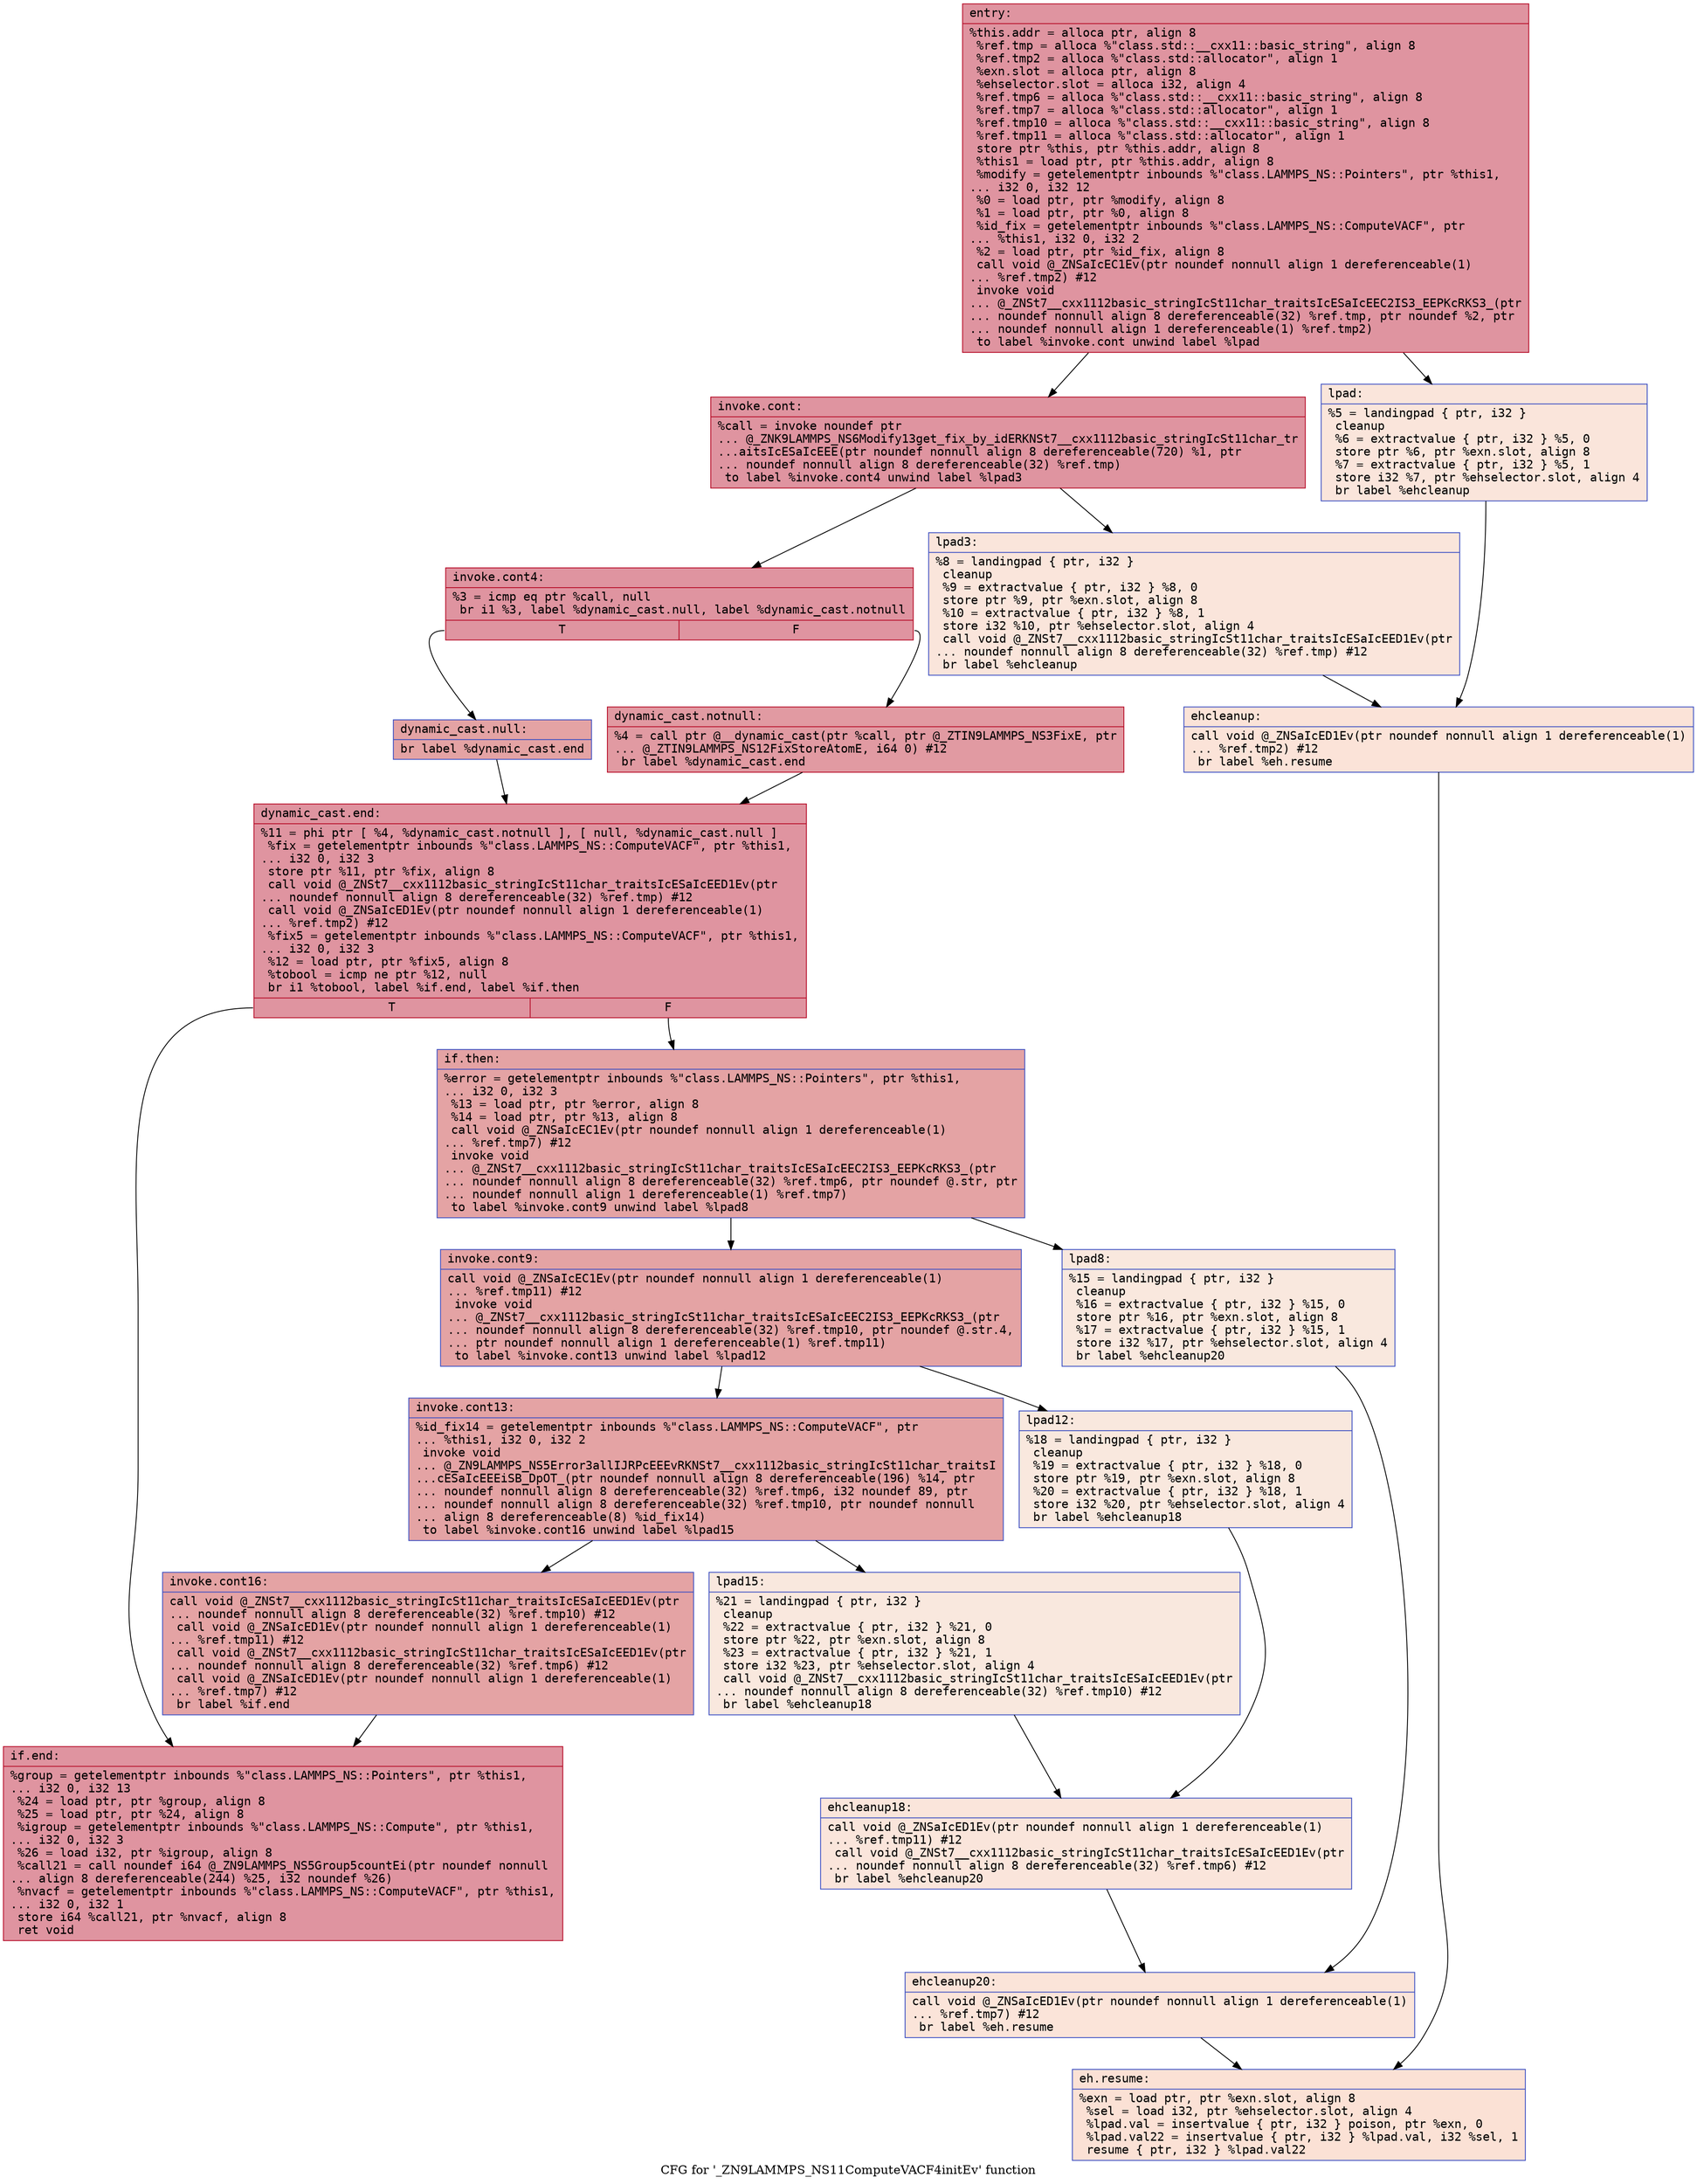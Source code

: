 digraph "CFG for '_ZN9LAMMPS_NS11ComputeVACF4initEv' function" {
	label="CFG for '_ZN9LAMMPS_NS11ComputeVACF4initEv' function";

	Node0x557875ee74e0 [shape=record,color="#b70d28ff", style=filled, fillcolor="#b70d2870" fontname="Courier",label="{entry:\l|  %this.addr = alloca ptr, align 8\l  %ref.tmp = alloca %\"class.std::__cxx11::basic_string\", align 8\l  %ref.tmp2 = alloca %\"class.std::allocator\", align 1\l  %exn.slot = alloca ptr, align 8\l  %ehselector.slot = alloca i32, align 4\l  %ref.tmp6 = alloca %\"class.std::__cxx11::basic_string\", align 8\l  %ref.tmp7 = alloca %\"class.std::allocator\", align 1\l  %ref.tmp10 = alloca %\"class.std::__cxx11::basic_string\", align 8\l  %ref.tmp11 = alloca %\"class.std::allocator\", align 1\l  store ptr %this, ptr %this.addr, align 8\l  %this1 = load ptr, ptr %this.addr, align 8\l  %modify = getelementptr inbounds %\"class.LAMMPS_NS::Pointers\", ptr %this1,\l... i32 0, i32 12\l  %0 = load ptr, ptr %modify, align 8\l  %1 = load ptr, ptr %0, align 8\l  %id_fix = getelementptr inbounds %\"class.LAMMPS_NS::ComputeVACF\", ptr\l... %this1, i32 0, i32 2\l  %2 = load ptr, ptr %id_fix, align 8\l  call void @_ZNSaIcEC1Ev(ptr noundef nonnull align 1 dereferenceable(1)\l... %ref.tmp2) #12\l  invoke void\l... @_ZNSt7__cxx1112basic_stringIcSt11char_traitsIcESaIcEEC2IS3_EEPKcRKS3_(ptr\l... noundef nonnull align 8 dereferenceable(32) %ref.tmp, ptr noundef %2, ptr\l... noundef nonnull align 1 dereferenceable(1) %ref.tmp2)\l          to label %invoke.cont unwind label %lpad\l}"];
	Node0x557875ee74e0 -> Node0x557875ee80f0[tooltip="entry -> invoke.cont\nProbability 100.00%" ];
	Node0x557875ee74e0 -> Node0x557875ee8170[tooltip="entry -> lpad\nProbability 0.00%" ];
	Node0x557875ee80f0 [shape=record,color="#b70d28ff", style=filled, fillcolor="#b70d2870" fontname="Courier",label="{invoke.cont:\l|  %call = invoke noundef ptr\l... @_ZNK9LAMMPS_NS6Modify13get_fix_by_idERKNSt7__cxx1112basic_stringIcSt11char_tr\l...aitsIcESaIcEEE(ptr noundef nonnull align 8 dereferenceable(720) %1, ptr\l... noundef nonnull align 8 dereferenceable(32) %ref.tmp)\l          to label %invoke.cont4 unwind label %lpad3\l}"];
	Node0x557875ee80f0 -> Node0x557875ee80a0[tooltip="invoke.cont -> invoke.cont4\nProbability 100.00%" ];
	Node0x557875ee80f0 -> Node0x557875ee8410[tooltip="invoke.cont -> lpad3\nProbability 0.00%" ];
	Node0x557875ee80a0 [shape=record,color="#b70d28ff", style=filled, fillcolor="#b70d2870" fontname="Courier",label="{invoke.cont4:\l|  %3 = icmp eq ptr %call, null\l  br i1 %3, label %dynamic_cast.null, label %dynamic_cast.notnull\l|{<s0>T|<s1>F}}"];
	Node0x557875ee80a0:s0 -> Node0x557875ee8780[tooltip="invoke.cont4 -> dynamic_cast.null\nProbability 37.50%" ];
	Node0x557875ee80a0:s1 -> Node0x557875ee8800[tooltip="invoke.cont4 -> dynamic_cast.notnull\nProbability 62.50%" ];
	Node0x557875ee8800 [shape=record,color="#b70d28ff", style=filled, fillcolor="#bb1b2c70" fontname="Courier",label="{dynamic_cast.notnull:\l|  %4 = call ptr @__dynamic_cast(ptr %call, ptr @_ZTIN9LAMMPS_NS3FixE, ptr\l... @_ZTIN9LAMMPS_NS12FixStoreAtomE, i64 0) #12\l  br label %dynamic_cast.end\l}"];
	Node0x557875ee8800 -> Node0x557875ee8b40[tooltip="dynamic_cast.notnull -> dynamic_cast.end\nProbability 100.00%" ];
	Node0x557875ee8170 [shape=record,color="#3d50c3ff", style=filled, fillcolor="#f4c5ad70" fontname="Courier",label="{lpad:\l|  %5 = landingpad \{ ptr, i32 \}\l          cleanup\l  %6 = extractvalue \{ ptr, i32 \} %5, 0\l  store ptr %6, ptr %exn.slot, align 8\l  %7 = extractvalue \{ ptr, i32 \} %5, 1\l  store i32 %7, ptr %ehselector.slot, align 4\l  br label %ehcleanup\l}"];
	Node0x557875ee8170 -> Node0x557875ee8df0[tooltip="lpad -> ehcleanup\nProbability 100.00%" ];
	Node0x557875ee8410 [shape=record,color="#3d50c3ff", style=filled, fillcolor="#f4c5ad70" fontname="Courier",label="{lpad3:\l|  %8 = landingpad \{ ptr, i32 \}\l          cleanup\l  %9 = extractvalue \{ ptr, i32 \} %8, 0\l  store ptr %9, ptr %exn.slot, align 8\l  %10 = extractvalue \{ ptr, i32 \} %8, 1\l  store i32 %10, ptr %ehselector.slot, align 4\l  call void @_ZNSt7__cxx1112basic_stringIcSt11char_traitsIcESaIcEED1Ev(ptr\l... noundef nonnull align 8 dereferenceable(32) %ref.tmp) #12\l  br label %ehcleanup\l}"];
	Node0x557875ee8410 -> Node0x557875ee8df0[tooltip="lpad3 -> ehcleanup\nProbability 100.00%" ];
	Node0x557875ee8780 [shape=record,color="#3d50c3ff", style=filled, fillcolor="#c32e3170" fontname="Courier",label="{dynamic_cast.null:\l|  br label %dynamic_cast.end\l}"];
	Node0x557875ee8780 -> Node0x557875ee8b40[tooltip="dynamic_cast.null -> dynamic_cast.end\nProbability 100.00%" ];
	Node0x557875ee8b40 [shape=record,color="#b70d28ff", style=filled, fillcolor="#b70d2870" fontname="Courier",label="{dynamic_cast.end:\l|  %11 = phi ptr [ %4, %dynamic_cast.notnull ], [ null, %dynamic_cast.null ]\l  %fix = getelementptr inbounds %\"class.LAMMPS_NS::ComputeVACF\", ptr %this1,\l... i32 0, i32 3\l  store ptr %11, ptr %fix, align 8\l  call void @_ZNSt7__cxx1112basic_stringIcSt11char_traitsIcESaIcEED1Ev(ptr\l... noundef nonnull align 8 dereferenceable(32) %ref.tmp) #12\l  call void @_ZNSaIcED1Ev(ptr noundef nonnull align 1 dereferenceable(1)\l... %ref.tmp2) #12\l  %fix5 = getelementptr inbounds %\"class.LAMMPS_NS::ComputeVACF\", ptr %this1,\l... i32 0, i32 3\l  %12 = load ptr, ptr %fix5, align 8\l  %tobool = icmp ne ptr %12, null\l  br i1 %tobool, label %if.end, label %if.then\l|{<s0>T|<s1>F}}"];
	Node0x557875ee8b40:s0 -> Node0x557875ee7ca0[tooltip="dynamic_cast.end -> if.end\nProbability 62.50%" ];
	Node0x557875ee8b40:s1 -> Node0x557875ee9ae0[tooltip="dynamic_cast.end -> if.then\nProbability 37.50%" ];
	Node0x557875ee9ae0 [shape=record,color="#3d50c3ff", style=filled, fillcolor="#c32e3170" fontname="Courier",label="{if.then:\l|  %error = getelementptr inbounds %\"class.LAMMPS_NS::Pointers\", ptr %this1,\l... i32 0, i32 3\l  %13 = load ptr, ptr %error, align 8\l  %14 = load ptr, ptr %13, align 8\l  call void @_ZNSaIcEC1Ev(ptr noundef nonnull align 1 dereferenceable(1)\l... %ref.tmp7) #12\l  invoke void\l... @_ZNSt7__cxx1112basic_stringIcSt11char_traitsIcESaIcEEC2IS3_EEPKcRKS3_(ptr\l... noundef nonnull align 8 dereferenceable(32) %ref.tmp6, ptr noundef @.str, ptr\l... noundef nonnull align 1 dereferenceable(1) %ref.tmp7)\l          to label %invoke.cont9 unwind label %lpad8\l}"];
	Node0x557875ee9ae0 -> Node0x557875ee9fc0[tooltip="if.then -> invoke.cont9\nProbability 100.00%" ];
	Node0x557875ee9ae0 -> Node0x557875eea010[tooltip="if.then -> lpad8\nProbability 0.00%" ];
	Node0x557875ee9fc0 [shape=record,color="#3d50c3ff", style=filled, fillcolor="#c32e3170" fontname="Courier",label="{invoke.cont9:\l|  call void @_ZNSaIcEC1Ev(ptr noundef nonnull align 1 dereferenceable(1)\l... %ref.tmp11) #12\l  invoke void\l... @_ZNSt7__cxx1112basic_stringIcSt11char_traitsIcESaIcEEC2IS3_EEPKcRKS3_(ptr\l... noundef nonnull align 8 dereferenceable(32) %ref.tmp10, ptr noundef @.str.4,\l... ptr noundef nonnull align 1 dereferenceable(1) %ref.tmp11)\l          to label %invoke.cont13 unwind label %lpad12\l}"];
	Node0x557875ee9fc0 -> Node0x557875eea360[tooltip="invoke.cont9 -> invoke.cont13\nProbability 100.00%" ];
	Node0x557875ee9fc0 -> Node0x557875eea3b0[tooltip="invoke.cont9 -> lpad12\nProbability 0.00%" ];
	Node0x557875eea360 [shape=record,color="#3d50c3ff", style=filled, fillcolor="#c32e3170" fontname="Courier",label="{invoke.cont13:\l|  %id_fix14 = getelementptr inbounds %\"class.LAMMPS_NS::ComputeVACF\", ptr\l... %this1, i32 0, i32 2\l  invoke void\l... @_ZN9LAMMPS_NS5Error3allIJRPcEEEvRKNSt7__cxx1112basic_stringIcSt11char_traitsI\l...cESaIcEEEiSB_DpOT_(ptr noundef nonnull align 8 dereferenceable(196) %14, ptr\l... noundef nonnull align 8 dereferenceable(32) %ref.tmp6, i32 noundef 89, ptr\l... noundef nonnull align 8 dereferenceable(32) %ref.tmp10, ptr noundef nonnull\l... align 8 dereferenceable(8) %id_fix14)\l          to label %invoke.cont16 unwind label %lpad15\l}"];
	Node0x557875eea360 -> Node0x557875eea310[tooltip="invoke.cont13 -> invoke.cont16\nProbability 100.00%" ];
	Node0x557875eea360 -> Node0x557875eea7a0[tooltip="invoke.cont13 -> lpad15\nProbability 0.00%" ];
	Node0x557875eea310 [shape=record,color="#3d50c3ff", style=filled, fillcolor="#c32e3170" fontname="Courier",label="{invoke.cont16:\l|  call void @_ZNSt7__cxx1112basic_stringIcSt11char_traitsIcESaIcEED1Ev(ptr\l... noundef nonnull align 8 dereferenceable(32) %ref.tmp10) #12\l  call void @_ZNSaIcED1Ev(ptr noundef nonnull align 1 dereferenceable(1)\l... %ref.tmp11) #12\l  call void @_ZNSt7__cxx1112basic_stringIcSt11char_traitsIcESaIcEED1Ev(ptr\l... noundef nonnull align 8 dereferenceable(32) %ref.tmp6) #12\l  call void @_ZNSaIcED1Ev(ptr noundef nonnull align 1 dereferenceable(1)\l... %ref.tmp7) #12\l  br label %if.end\l}"];
	Node0x557875eea310 -> Node0x557875ee7ca0[tooltip="invoke.cont16 -> if.end\nProbability 100.00%" ];
	Node0x557875ee8df0 [shape=record,color="#3d50c3ff", style=filled, fillcolor="#f6bfa670" fontname="Courier",label="{ehcleanup:\l|  call void @_ZNSaIcED1Ev(ptr noundef nonnull align 1 dereferenceable(1)\l... %ref.tmp2) #12\l  br label %eh.resume\l}"];
	Node0x557875ee8df0 -> Node0x557875eeaf70[tooltip="ehcleanup -> eh.resume\nProbability 100.00%" ];
	Node0x557875eea010 [shape=record,color="#3d50c3ff", style=filled, fillcolor="#f2cab570" fontname="Courier",label="{lpad8:\l|  %15 = landingpad \{ ptr, i32 \}\l          cleanup\l  %16 = extractvalue \{ ptr, i32 \} %15, 0\l  store ptr %16, ptr %exn.slot, align 8\l  %17 = extractvalue \{ ptr, i32 \} %15, 1\l  store i32 %17, ptr %ehselector.slot, align 4\l  br label %ehcleanup20\l}"];
	Node0x557875eea010 -> Node0x557875eeb2c0[tooltip="lpad8 -> ehcleanup20\nProbability 100.00%" ];
	Node0x557875eea3b0 [shape=record,color="#3d50c3ff", style=filled, fillcolor="#f2cab570" fontname="Courier",label="{lpad12:\l|  %18 = landingpad \{ ptr, i32 \}\l          cleanup\l  %19 = extractvalue \{ ptr, i32 \} %18, 0\l  store ptr %19, ptr %exn.slot, align 8\l  %20 = extractvalue \{ ptr, i32 \} %18, 1\l  store i32 %20, ptr %ehselector.slot, align 4\l  br label %ehcleanup18\l}"];
	Node0x557875eea3b0 -> Node0x557875eeb630[tooltip="lpad12 -> ehcleanup18\nProbability 100.00%" ];
	Node0x557875eea7a0 [shape=record,color="#3d50c3ff", style=filled, fillcolor="#f2cab570" fontname="Courier",label="{lpad15:\l|  %21 = landingpad \{ ptr, i32 \}\l          cleanup\l  %22 = extractvalue \{ ptr, i32 \} %21, 0\l  store ptr %22, ptr %exn.slot, align 8\l  %23 = extractvalue \{ ptr, i32 \} %21, 1\l  store i32 %23, ptr %ehselector.slot, align 4\l  call void @_ZNSt7__cxx1112basic_stringIcSt11char_traitsIcESaIcEED1Ev(ptr\l... noundef nonnull align 8 dereferenceable(32) %ref.tmp10) #12\l  br label %ehcleanup18\l}"];
	Node0x557875eea7a0 -> Node0x557875eeb630[tooltip="lpad15 -> ehcleanup18\nProbability 100.00%" ];
	Node0x557875eeb630 [shape=record,color="#3d50c3ff", style=filled, fillcolor="#f4c5ad70" fontname="Courier",label="{ehcleanup18:\l|  call void @_ZNSaIcED1Ev(ptr noundef nonnull align 1 dereferenceable(1)\l... %ref.tmp11) #12\l  call void @_ZNSt7__cxx1112basic_stringIcSt11char_traitsIcESaIcEED1Ev(ptr\l... noundef nonnull align 8 dereferenceable(32) %ref.tmp6) #12\l  br label %ehcleanup20\l}"];
	Node0x557875eeb630 -> Node0x557875eeb2c0[tooltip="ehcleanup18 -> ehcleanup20\nProbability 100.00%" ];
	Node0x557875eeb2c0 [shape=record,color="#3d50c3ff", style=filled, fillcolor="#f5c1a970" fontname="Courier",label="{ehcleanup20:\l|  call void @_ZNSaIcED1Ev(ptr noundef nonnull align 1 dereferenceable(1)\l... %ref.tmp7) #12\l  br label %eh.resume\l}"];
	Node0x557875eeb2c0 -> Node0x557875eeaf70[tooltip="ehcleanup20 -> eh.resume\nProbability 100.00%" ];
	Node0x557875ee7ca0 [shape=record,color="#b70d28ff", style=filled, fillcolor="#b70d2870" fontname="Courier",label="{if.end:\l|  %group = getelementptr inbounds %\"class.LAMMPS_NS::Pointers\", ptr %this1,\l... i32 0, i32 13\l  %24 = load ptr, ptr %group, align 8\l  %25 = load ptr, ptr %24, align 8\l  %igroup = getelementptr inbounds %\"class.LAMMPS_NS::Compute\", ptr %this1,\l... i32 0, i32 3\l  %26 = load i32, ptr %igroup, align 8\l  %call21 = call noundef i64 @_ZN9LAMMPS_NS5Group5countEi(ptr noundef nonnull\l... align 8 dereferenceable(244) %25, i32 noundef %26)\l  %nvacf = getelementptr inbounds %\"class.LAMMPS_NS::ComputeVACF\", ptr %this1,\l... i32 0, i32 1\l  store i64 %call21, ptr %nvacf, align 8\l  ret void\l}"];
	Node0x557875eeaf70 [shape=record,color="#3d50c3ff", style=filled, fillcolor="#f7bca170" fontname="Courier",label="{eh.resume:\l|  %exn = load ptr, ptr %exn.slot, align 8\l  %sel = load i32, ptr %ehselector.slot, align 4\l  %lpad.val = insertvalue \{ ptr, i32 \} poison, ptr %exn, 0\l  %lpad.val22 = insertvalue \{ ptr, i32 \} %lpad.val, i32 %sel, 1\l  resume \{ ptr, i32 \} %lpad.val22\l}"];
}
